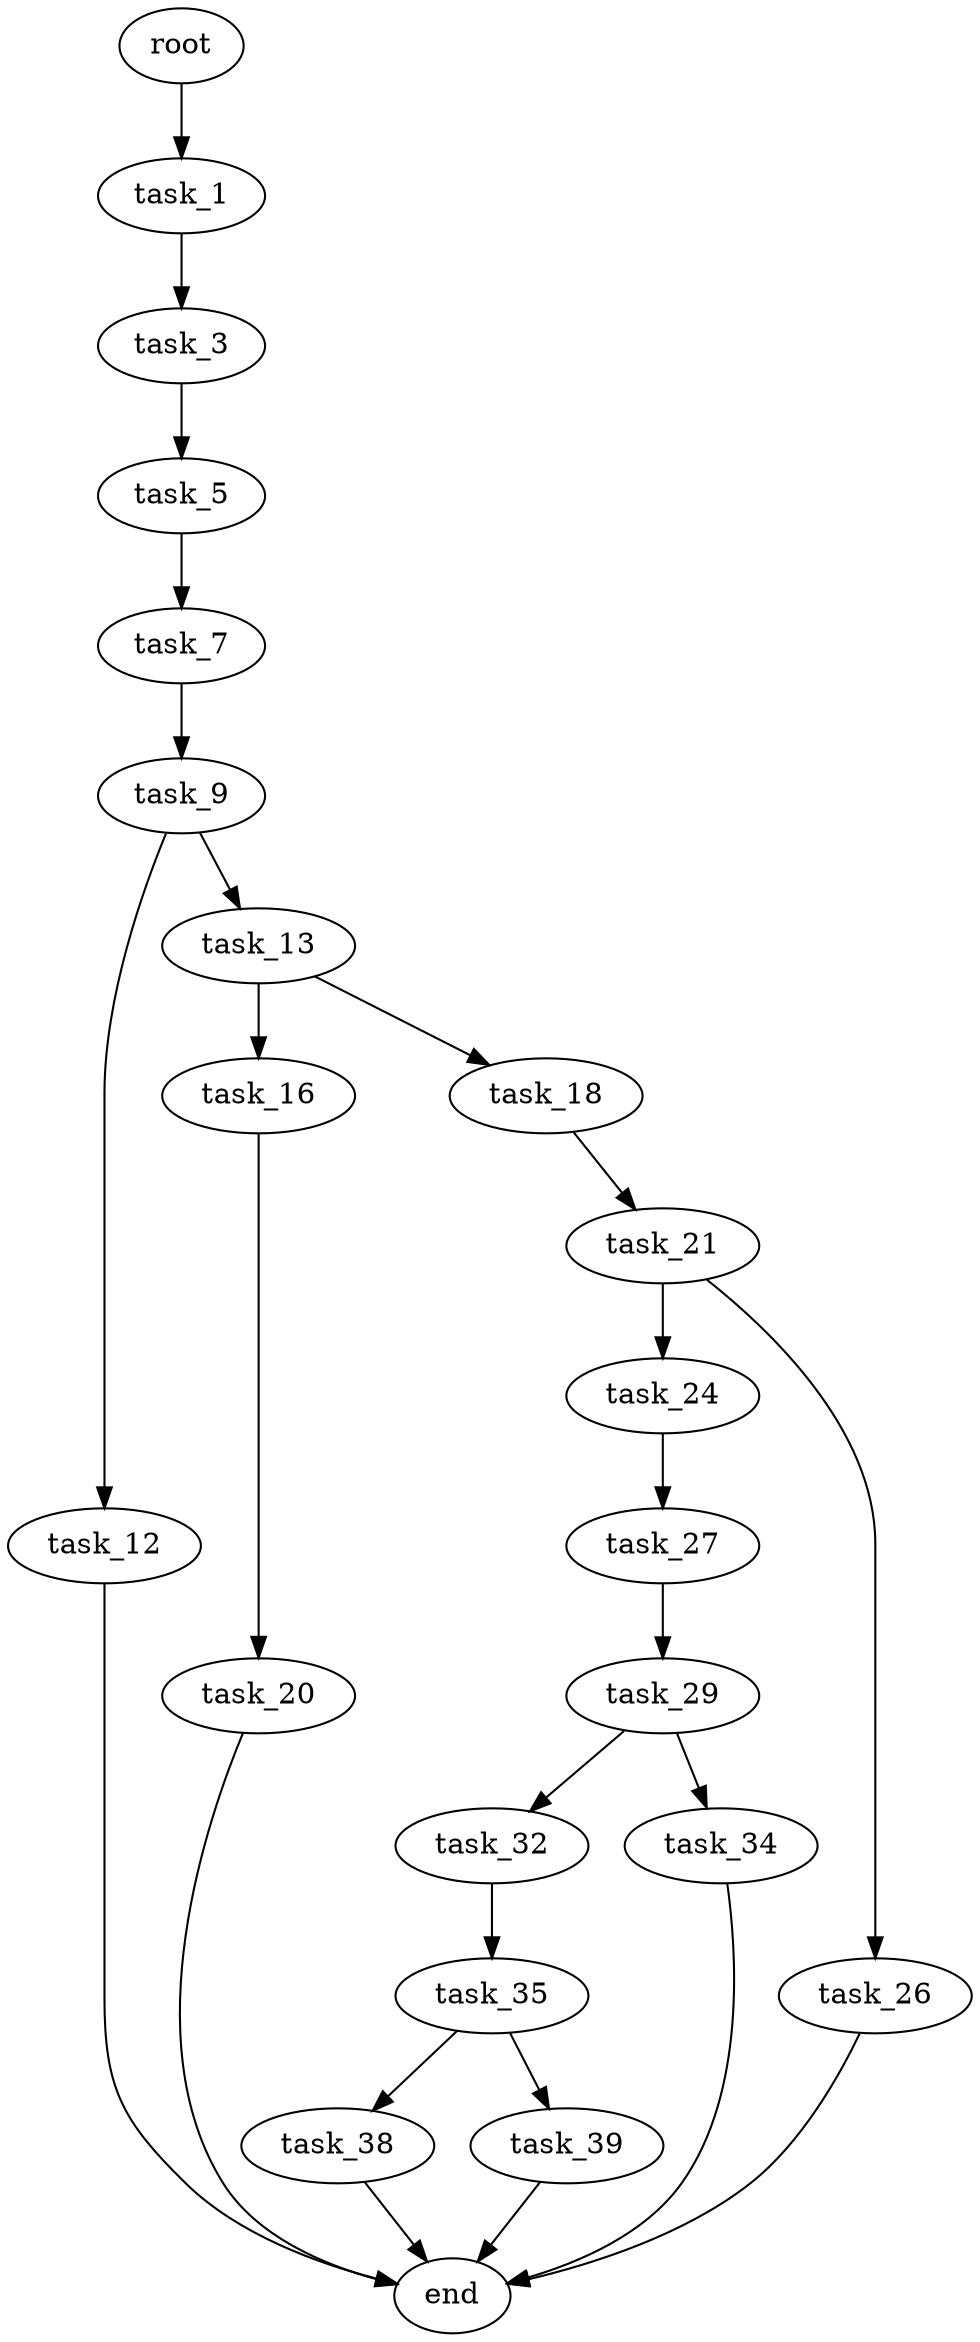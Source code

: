 digraph G {
  root [size="0.000000"];
  task_1 [size="488409458732.000000"];
  task_3 [size="1348739948649.000000"];
  task_5 [size="13761002840.000000"];
  task_7 [size="782757789696.000000"];
  task_9 [size="566150279108.000000"];
  task_12 [size="29914085784.000000"];
  task_13 [size="13232459320.000000"];
  end [size="0.000000"];
  task_16 [size="562532069.000000"];
  task_18 [size="134217728000.000000"];
  task_20 [size="231928233984.000000"];
  task_21 [size="134217728000.000000"];
  task_24 [size="134217728000.000000"];
  task_26 [size="5661090810.000000"];
  task_27 [size="518134188996.000000"];
  task_29 [size="21579568642.000000"];
  task_32 [size="56201751100.000000"];
  task_34 [size="549755813888.000000"];
  task_35 [size="470606503993.000000"];
  task_38 [size="47213790532.000000"];
  task_39 [size="50832346596.000000"];

  root -> task_1 [size="1.000000"];
  task_1 -> task_3 [size="536870912.000000"];
  task_3 -> task_5 [size="838860800.000000"];
  task_5 -> task_7 [size="536870912.000000"];
  task_7 -> task_9 [size="679477248.000000"];
  task_9 -> task_12 [size="411041792.000000"];
  task_9 -> task_13 [size="411041792.000000"];
  task_12 -> end [size="1.000000"];
  task_13 -> task_16 [size="209715200.000000"];
  task_13 -> task_18 [size="209715200.000000"];
  task_16 -> task_20 [size="33554432.000000"];
  task_18 -> task_21 [size="209715200.000000"];
  task_20 -> end [size="1.000000"];
  task_21 -> task_24 [size="209715200.000000"];
  task_21 -> task_26 [size="209715200.000000"];
  task_24 -> task_27 [size="209715200.000000"];
  task_26 -> end [size="1.000000"];
  task_27 -> task_29 [size="679477248.000000"];
  task_29 -> task_32 [size="411041792.000000"];
  task_29 -> task_34 [size="411041792.000000"];
  task_32 -> task_35 [size="75497472.000000"];
  task_34 -> end [size="1.000000"];
  task_35 -> task_38 [size="838860800.000000"];
  task_35 -> task_39 [size="838860800.000000"];
  task_38 -> end [size="1.000000"];
  task_39 -> end [size="1.000000"];
}
